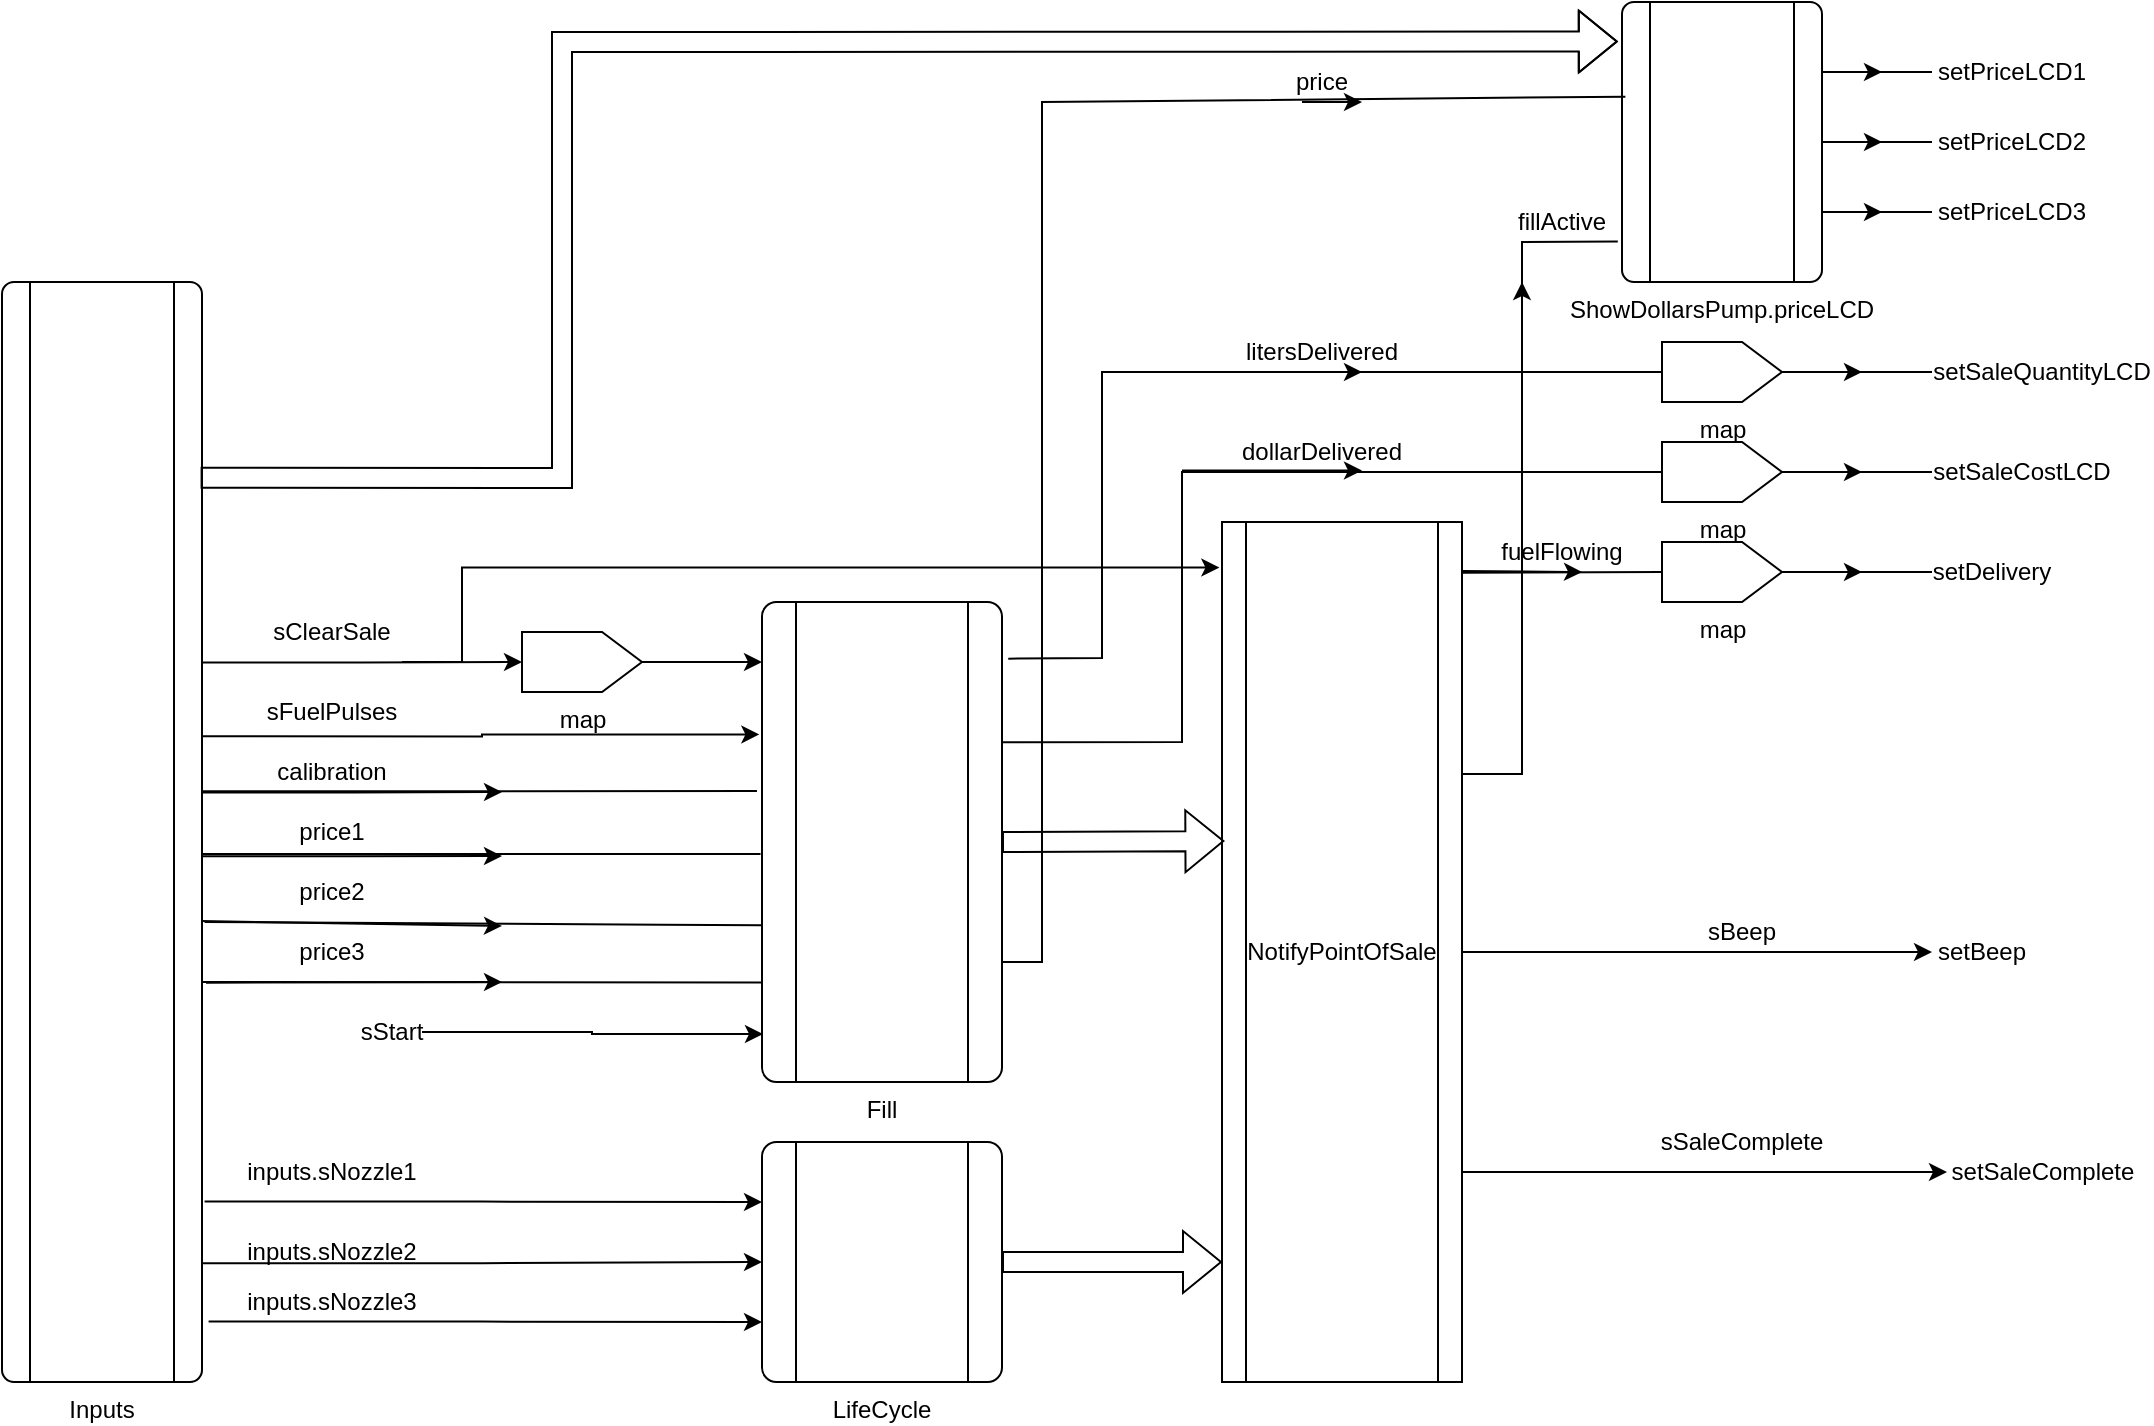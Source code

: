 <mxfile version="24.2.3" type="github">
  <diagram name="ページ1" id="zyaqjzO2vB091Qvb2U0g">
    <mxGraphModel dx="1134" dy="1806" grid="1" gridSize="10" guides="1" tooltips="1" connect="1" arrows="1" fold="1" page="1" pageScale="1" pageWidth="827" pageHeight="1169" math="0" shadow="0">
      <root>
        <mxCell id="0" />
        <mxCell id="1" parent="0" />
        <mxCell id="x2XnxNrp0TIbco7YVAFj-2" value="Fill" style="verticalLabelPosition=bottom;verticalAlign=top;html=1;shape=process;whiteSpace=wrap;rounded=1;size=0.14;arcSize=6;" parent="1" vertex="1">
          <mxGeometry x="420" y="220" width="120" height="240" as="geometry" />
        </mxCell>
        <mxCell id="x2XnxNrp0TIbco7YVAFj-70" style="edgeStyle=orthogonalEdgeStyle;rounded=0;orthogonalLoop=1;jettySize=auto;html=1;exitX=1;exitY=0.5;exitDx=0;exitDy=0;" parent="1" source="x2XnxNrp0TIbco7YVAFj-3" target="x2XnxNrp0TIbco7YVAFj-49" edge="1">
          <mxGeometry relative="1" as="geometry" />
        </mxCell>
        <mxCell id="x2XnxNrp0TIbco7YVAFj-73" style="edgeStyle=orthogonalEdgeStyle;rounded=0;orthogonalLoop=1;jettySize=auto;html=1;exitX=1;exitY=0.75;exitDx=0;exitDy=0;entryX=0;entryY=0.5;entryDx=0;entryDy=0;" parent="1" source="x2XnxNrp0TIbco7YVAFj-3" target="x2XnxNrp0TIbco7YVAFj-50" edge="1">
          <mxGeometry relative="1" as="geometry">
            <Array as="points">
              <mxPoint x="770" y="505" />
            </Array>
          </mxGeometry>
        </mxCell>
        <mxCell id="x2XnxNrp0TIbco7YVAFj-3" value="NotifyPointOfSale" style="shape=process;whiteSpace=wrap;html=1;backgroundOutline=1;" parent="1" vertex="1">
          <mxGeometry x="650" y="180" width="120" height="430" as="geometry" />
        </mxCell>
        <mxCell id="x2XnxNrp0TIbco7YVAFj-9" style="edgeStyle=orthogonalEdgeStyle;rounded=0;orthogonalLoop=1;jettySize=auto;html=1;exitX=1.003;exitY=0.346;exitDx=0;exitDy=0;exitPerimeter=0;" parent="1" source="x2XnxNrp0TIbco7YVAFj-76" target="x2XnxNrp0TIbco7YVAFj-8" edge="1">
          <mxGeometry relative="1" as="geometry" />
        </mxCell>
        <mxCell id="x2XnxNrp0TIbco7YVAFj-41" style="edgeStyle=orthogonalEdgeStyle;rounded=0;orthogonalLoop=1;jettySize=auto;html=1;exitX=1;exitY=0.5;exitDx=0;exitDy=0;entryX=-0.011;entryY=0.053;entryDx=0;entryDy=0;entryPerimeter=0;" parent="1" target="x2XnxNrp0TIbco7YVAFj-3" edge="1">
          <mxGeometry relative="1" as="geometry">
            <mxPoint x="270" y="40" as="targetPoint" />
            <mxPoint x="240" y="250.0" as="sourcePoint" />
            <Array as="points">
              <mxPoint x="270" y="250" />
              <mxPoint x="270" y="203" />
            </Array>
          </mxGeometry>
        </mxCell>
        <mxCell id="x2XnxNrp0TIbco7YVAFj-4" value="sClearSale" style="text;html=1;align=center;verticalAlign=middle;whiteSpace=wrap;rounded=0;" parent="1" vertex="1">
          <mxGeometry x="155" y="220" width="100" height="30" as="geometry" />
        </mxCell>
        <mxCell id="x2XnxNrp0TIbco7YVAFj-10" style="edgeStyle=orthogonalEdgeStyle;rounded=0;orthogonalLoop=1;jettySize=auto;html=1;exitX=0.5;exitY=1;exitDx=0;exitDy=0;" parent="1" source="x2XnxNrp0TIbco7YVAFj-8" edge="1">
          <mxGeometry relative="1" as="geometry">
            <mxPoint x="420" y="250" as="targetPoint" />
          </mxGeometry>
        </mxCell>
        <mxCell id="x2XnxNrp0TIbco7YVAFj-8" value="map" style="verticalLabelPosition=bottom;verticalAlign=top;html=1;shape=offPageConnector;rounded=0;size=0.333;direction=north;" parent="1" vertex="1">
          <mxGeometry x="300" y="235" width="60" height="30" as="geometry" />
        </mxCell>
        <mxCell id="x2XnxNrp0TIbco7YVAFj-11" value="sFuelPulses" style="text;html=1;align=center;verticalAlign=middle;whiteSpace=wrap;rounded=0;" parent="1" vertex="1">
          <mxGeometry x="155" y="260" width="100" height="30" as="geometry" />
        </mxCell>
        <mxCell id="x2XnxNrp0TIbco7YVAFj-20" style="edgeStyle=orthogonalEdgeStyle;rounded=0;orthogonalLoop=1;jettySize=auto;html=1;exitX=1;exitY=0.464;exitDx=0;exitDy=0;exitPerimeter=0;" parent="1" source="x2XnxNrp0TIbco7YVAFj-76" edge="1">
          <mxGeometry relative="1" as="geometry">
            <mxPoint x="290" y="315" as="targetPoint" />
          </mxGeometry>
        </mxCell>
        <mxCell id="x2XnxNrp0TIbco7YVAFj-12" value="calibration" style="text;html=1;align=center;verticalAlign=middle;whiteSpace=wrap;rounded=0;" parent="1" vertex="1">
          <mxGeometry x="160" y="290" width="90" height="30" as="geometry" />
        </mxCell>
        <mxCell id="x2XnxNrp0TIbco7YVAFj-21" style="edgeStyle=orthogonalEdgeStyle;rounded=0;orthogonalLoop=1;jettySize=auto;html=1;exitX=1.003;exitY=0.522;exitDx=0;exitDy=0;exitPerimeter=0;" parent="1" source="x2XnxNrp0TIbco7YVAFj-76" edge="1">
          <mxGeometry relative="1" as="geometry">
            <mxPoint x="290" y="347" as="targetPoint" />
          </mxGeometry>
        </mxCell>
        <mxCell id="x2XnxNrp0TIbco7YVAFj-14" value="price1" style="text;html=1;align=center;verticalAlign=middle;whiteSpace=wrap;rounded=0;" parent="1" vertex="1">
          <mxGeometry x="175" y="320" width="60" height="30" as="geometry" />
        </mxCell>
        <mxCell id="x2XnxNrp0TIbco7YVAFj-15" value="price2" style="text;html=1;align=center;verticalAlign=middle;whiteSpace=wrap;rounded=0;" parent="1" vertex="1">
          <mxGeometry x="175" y="350" width="60" height="30" as="geometry" />
        </mxCell>
        <mxCell id="x2XnxNrp0TIbco7YVAFj-16" value="price3" style="text;html=1;align=center;verticalAlign=middle;whiteSpace=wrap;rounded=0;" parent="1" vertex="1">
          <mxGeometry x="175" y="380" width="60" height="30" as="geometry" />
        </mxCell>
        <mxCell id="x2XnxNrp0TIbco7YVAFj-24" style="edgeStyle=orthogonalEdgeStyle;rounded=0;orthogonalLoop=1;jettySize=auto;html=1;entryX=0.004;entryY=0.9;entryDx=0;entryDy=0;entryPerimeter=0;" parent="1" source="x2XnxNrp0TIbco7YVAFj-17" target="x2XnxNrp0TIbco7YVAFj-2" edge="1">
          <mxGeometry relative="1" as="geometry">
            <mxPoint x="400.0" y="435" as="targetPoint" />
          </mxGeometry>
        </mxCell>
        <mxCell id="x2XnxNrp0TIbco7YVAFj-17" value="sStart" style="text;html=1;align=center;verticalAlign=middle;whiteSpace=wrap;rounded=0;" parent="1" vertex="1">
          <mxGeometry x="220" y="420" width="30" height="30" as="geometry" />
        </mxCell>
        <mxCell id="x2XnxNrp0TIbco7YVAFj-18" style="edgeStyle=orthogonalEdgeStyle;rounded=0;orthogonalLoop=1;jettySize=auto;html=1;exitX=0.5;exitY=1;exitDx=0;exitDy=0;" parent="1" source="x2XnxNrp0TIbco7YVAFj-2" target="x2XnxNrp0TIbco7YVAFj-2" edge="1">
          <mxGeometry relative="1" as="geometry" />
        </mxCell>
        <mxCell id="x2XnxNrp0TIbco7YVAFj-19" style="edgeStyle=orthogonalEdgeStyle;rounded=0;orthogonalLoop=1;jettySize=auto;html=1;exitX=0.995;exitY=0.413;exitDx=0;exitDy=0;entryX=-0.011;entryY=0.276;entryDx=0;entryDy=0;entryPerimeter=0;exitPerimeter=0;" parent="1" source="x2XnxNrp0TIbco7YVAFj-76" target="x2XnxNrp0TIbco7YVAFj-2" edge="1">
          <mxGeometry relative="1" as="geometry">
            <mxPoint x="420" y="285" as="targetPoint" />
          </mxGeometry>
        </mxCell>
        <mxCell id="x2XnxNrp0TIbco7YVAFj-25" value="" style="endArrow=none;html=1;rounded=0;exitX=-0.021;exitY=0.394;exitDx=0;exitDy=0;exitPerimeter=0;entryX=1;entryY=0.463;entryDx=0;entryDy=0;entryPerimeter=0;" parent="1" source="x2XnxNrp0TIbco7YVAFj-2" target="x2XnxNrp0TIbco7YVAFj-76" edge="1">
          <mxGeometry width="50" height="50" relative="1" as="geometry">
            <mxPoint x="280" y="370" as="sourcePoint" />
            <mxPoint x="330" y="316" as="targetPoint" />
          </mxGeometry>
        </mxCell>
        <mxCell id="x2XnxNrp0TIbco7YVAFj-26" value="" style="endArrow=none;html=1;rounded=0;exitX=0.995;exitY=0.52;exitDx=0;exitDy=0;entryX=-0.006;entryY=0.525;entryDx=0;entryDy=0;entryPerimeter=0;exitPerimeter=0;" parent="1" source="x2XnxNrp0TIbco7YVAFj-76" target="x2XnxNrp0TIbco7YVAFj-2" edge="1">
          <mxGeometry width="50" height="50" relative="1" as="geometry">
            <mxPoint x="280" y="370" as="sourcePoint" />
            <mxPoint x="330" y="320" as="targetPoint" />
          </mxGeometry>
        </mxCell>
        <mxCell id="x2XnxNrp0TIbco7YVAFj-27" value="" style="endArrow=none;html=1;rounded=0;exitX=1.012;exitY=0.572;exitDx=0;exitDy=0;entryX=-0.001;entryY=0.651;entryDx=0;entryDy=0;entryPerimeter=0;exitPerimeter=0;" parent="1" edge="1">
          <mxGeometry width="50" height="50" relative="1" as="geometry">
            <mxPoint x="141.32" y="380" as="sourcePoint" />
            <mxPoint x="420.0" y="381.64" as="targetPoint" />
            <Array as="points">
              <mxPoint x="370.12" y="381.4" />
            </Array>
          </mxGeometry>
        </mxCell>
        <mxCell id="x2XnxNrp0TIbco7YVAFj-28" value="" style="endArrow=none;html=1;rounded=0;exitX=1;exitY=0.63;exitDx=0;exitDy=0;entryX=-0.001;entryY=0.778;entryDx=0;entryDy=0;entryPerimeter=0;exitPerimeter=0;" parent="1" edge="1">
          <mxGeometry width="50" height="50" relative="1" as="geometry">
            <mxPoint x="140" y="410" as="sourcePoint" />
            <mxPoint x="419.88" y="410.22" as="targetPoint" />
            <Array as="points" />
          </mxGeometry>
        </mxCell>
        <mxCell id="x2XnxNrp0TIbco7YVAFj-29" value="LifeCycle" style="verticalLabelPosition=bottom;verticalAlign=top;html=1;shape=process;whiteSpace=wrap;rounded=1;size=0.14;arcSize=6;" parent="1" vertex="1">
          <mxGeometry x="420" y="490" width="120" height="120" as="geometry" />
        </mxCell>
        <mxCell id="x2XnxNrp0TIbco7YVAFj-33" style="edgeStyle=orthogonalEdgeStyle;rounded=0;orthogonalLoop=1;jettySize=auto;html=1;entryX=0;entryY=0.25;entryDx=0;entryDy=0;exitX=1.013;exitY=0.836;exitDx=0;exitDy=0;exitPerimeter=0;" parent="1" source="x2XnxNrp0TIbco7YVAFj-76" target="x2XnxNrp0TIbco7YVAFj-29" edge="1">
          <mxGeometry relative="1" as="geometry" />
        </mxCell>
        <mxCell id="x2XnxNrp0TIbco7YVAFj-30" value="inputs.sNozzle1" style="text;html=1;align=center;verticalAlign=middle;whiteSpace=wrap;rounded=0;" parent="1" vertex="1">
          <mxGeometry x="160" y="490" width="90" height="30" as="geometry" />
        </mxCell>
        <mxCell id="x2XnxNrp0TIbco7YVAFj-34" style="edgeStyle=orthogonalEdgeStyle;rounded=0;orthogonalLoop=1;jettySize=auto;html=1;exitX=1;exitY=0.892;exitDx=0;exitDy=0;exitPerimeter=0;" parent="1" source="x2XnxNrp0TIbco7YVAFj-76" target="x2XnxNrp0TIbco7YVAFj-29" edge="1">
          <mxGeometry relative="1" as="geometry" />
        </mxCell>
        <mxCell id="x2XnxNrp0TIbco7YVAFj-31" value="inputs.sNozzle2" style="text;html=1;align=center;verticalAlign=middle;whiteSpace=wrap;rounded=0;" parent="1" vertex="1">
          <mxGeometry x="160" y="530" width="90" height="30" as="geometry" />
        </mxCell>
        <mxCell id="x2XnxNrp0TIbco7YVAFj-35" style="edgeStyle=orthogonalEdgeStyle;rounded=0;orthogonalLoop=1;jettySize=auto;html=1;exitX=1.033;exitY=0.945;exitDx=0;exitDy=0;entryX=0;entryY=0.75;entryDx=0;entryDy=0;exitPerimeter=0;" parent="1" source="x2XnxNrp0TIbco7YVAFj-76" target="x2XnxNrp0TIbco7YVAFj-29" edge="1">
          <mxGeometry relative="1" as="geometry" />
        </mxCell>
        <mxCell id="x2XnxNrp0TIbco7YVAFj-32" value="inputs.sNozzle3" style="text;html=1;align=center;verticalAlign=middle;whiteSpace=wrap;rounded=0;" parent="1" vertex="1">
          <mxGeometry x="160" y="555" width="90" height="30" as="geometry" />
        </mxCell>
        <mxCell id="x2XnxNrp0TIbco7YVAFj-36" value="" style="shape=flexArrow;endArrow=classic;html=1;rounded=0;exitX=1;exitY=0.5;exitDx=0;exitDy=0;" parent="1" source="x2XnxNrp0TIbco7YVAFj-29" edge="1">
          <mxGeometry width="50" height="50" relative="1" as="geometry">
            <mxPoint x="520" y="450" as="sourcePoint" />
            <mxPoint x="650" y="550" as="targetPoint" />
          </mxGeometry>
        </mxCell>
        <mxCell id="x2XnxNrp0TIbco7YVAFj-37" value="" style="shape=flexArrow;endArrow=classic;html=1;rounded=0;exitX=1;exitY=0.5;exitDx=0;exitDy=0;entryX=0.01;entryY=0.371;entryDx=0;entryDy=0;entryPerimeter=0;" parent="1" source="x2XnxNrp0TIbco7YVAFj-2" target="x2XnxNrp0TIbco7YVAFj-3" edge="1">
          <mxGeometry width="50" height="50" relative="1" as="geometry">
            <mxPoint x="520" y="450" as="sourcePoint" />
            <mxPoint x="570" y="400" as="targetPoint" />
          </mxGeometry>
        </mxCell>
        <mxCell id="x2XnxNrp0TIbco7YVAFj-42" value="setDelivery" style="text;html=1;align=center;verticalAlign=middle;whiteSpace=wrap;rounded=0;" parent="1" vertex="1">
          <mxGeometry x="1005" y="190" width="60" height="30" as="geometry" />
        </mxCell>
        <mxCell id="x2XnxNrp0TIbco7YVAFj-43" value="setSaleCostLCD" style="text;html=1;align=center;verticalAlign=middle;whiteSpace=wrap;rounded=0;" parent="1" vertex="1">
          <mxGeometry x="1005" y="140" width="90" height="30" as="geometry" />
        </mxCell>
        <mxCell id="x2XnxNrp0TIbco7YVAFj-44" value="setSaleQuantityLCD" style="text;html=1;align=center;verticalAlign=middle;whiteSpace=wrap;rounded=0;" parent="1" vertex="1">
          <mxGeometry x="1005" y="90" width="110" height="30" as="geometry" />
        </mxCell>
        <mxCell id="x2XnxNrp0TIbco7YVAFj-46" value="setPriceLCD1" style="text;html=1;align=center;verticalAlign=middle;whiteSpace=wrap;rounded=0;" parent="1" vertex="1">
          <mxGeometry x="1005" y="-60" width="80" height="30" as="geometry" />
        </mxCell>
        <mxCell id="x2XnxNrp0TIbco7YVAFj-47" value="setPriceLCD2" style="text;html=1;align=center;verticalAlign=middle;whiteSpace=wrap;rounded=0;" parent="1" vertex="1">
          <mxGeometry x="1005" y="-25" width="80" height="30" as="geometry" />
        </mxCell>
        <mxCell id="x2XnxNrp0TIbco7YVAFj-48" value="setPriceLCD3" style="text;html=1;align=center;verticalAlign=middle;whiteSpace=wrap;rounded=0;" parent="1" vertex="1">
          <mxGeometry x="1005" y="10" width="80" height="30" as="geometry" />
        </mxCell>
        <mxCell id="x2XnxNrp0TIbco7YVAFj-49" value="setBeep" style="text;html=1;align=center;verticalAlign=middle;whiteSpace=wrap;rounded=0;" parent="1" vertex="1">
          <mxGeometry x="1005" y="380" width="50" height="30" as="geometry" />
        </mxCell>
        <mxCell id="x2XnxNrp0TIbco7YVAFj-50" value="setSaleComplete" style="text;html=1;align=center;verticalAlign=middle;whiteSpace=wrap;rounded=0;" parent="1" vertex="1">
          <mxGeometry x="1012.5" y="490" width="95" height="30" as="geometry" />
        </mxCell>
        <mxCell id="x2XnxNrp0TIbco7YVAFj-52" value="ShowDollarsPump.priceLCD" style="verticalLabelPosition=bottom;verticalAlign=top;html=1;shape=process;whiteSpace=wrap;rounded=1;size=0.14;arcSize=6;" parent="1" vertex="1">
          <mxGeometry x="850" y="-80" width="100" height="140" as="geometry" />
        </mxCell>
        <mxCell id="x2XnxNrp0TIbco7YVAFj-55" style="edgeStyle=orthogonalEdgeStyle;rounded=0;orthogonalLoop=1;jettySize=auto;html=1;" parent="1" source="x2XnxNrp0TIbco7YVAFj-54" edge="1">
          <mxGeometry relative="1" as="geometry">
            <mxPoint x="970" y="205.0" as="targetPoint" />
          </mxGeometry>
        </mxCell>
        <mxCell id="x2XnxNrp0TIbco7YVAFj-54" value="map" style="verticalLabelPosition=bottom;verticalAlign=top;html=1;shape=offPageConnector;rounded=0;size=0.333;direction=north;" parent="1" vertex="1">
          <mxGeometry x="870" y="190" width="60" height="30" as="geometry" />
        </mxCell>
        <mxCell id="x2XnxNrp0TIbco7YVAFj-56" value="" style="endArrow=none;html=1;rounded=0;entryX=0.5;entryY=1;entryDx=0;entryDy=0;exitX=0;exitY=0.5;exitDx=0;exitDy=0;" parent="1" source="x2XnxNrp0TIbco7YVAFj-42" target="x2XnxNrp0TIbco7YVAFj-54" edge="1">
          <mxGeometry width="50" height="50" relative="1" as="geometry">
            <mxPoint x="690" y="400" as="sourcePoint" />
            <mxPoint x="740" y="350" as="targetPoint" />
          </mxGeometry>
        </mxCell>
        <mxCell id="x2XnxNrp0TIbco7YVAFj-57" value="" style="endArrow=none;html=1;rounded=0;entryX=0.5;entryY=0;entryDx=0;entryDy=0;exitX=0.996;exitY=0.059;exitDx=0;exitDy=0;exitPerimeter=0;" parent="1" source="x2XnxNrp0TIbco7YVAFj-3" target="x2XnxNrp0TIbco7YVAFj-54" edge="1">
          <mxGeometry width="50" height="50" relative="1" as="geometry">
            <mxPoint x="690" y="400" as="sourcePoint" />
            <mxPoint x="740" y="350" as="targetPoint" />
          </mxGeometry>
        </mxCell>
        <mxCell id="x2XnxNrp0TIbco7YVAFj-58" value="" style="endArrow=classic;html=1;rounded=0;exitX=0.996;exitY=0.057;exitDx=0;exitDy=0;exitPerimeter=0;" parent="1" source="x2XnxNrp0TIbco7YVAFj-3" edge="1">
          <mxGeometry width="50" height="50" relative="1" as="geometry">
            <mxPoint x="690" y="400" as="sourcePoint" />
            <mxPoint x="830" y="205" as="targetPoint" />
          </mxGeometry>
        </mxCell>
        <mxCell id="x2XnxNrp0TIbco7YVAFj-59" value="fuelFlowing" style="text;html=1;align=center;verticalAlign=middle;whiteSpace=wrap;rounded=0;" parent="1" vertex="1">
          <mxGeometry x="790" y="180" width="60" height="30" as="geometry" />
        </mxCell>
        <mxCell id="x2XnxNrp0TIbco7YVAFj-61" style="edgeStyle=orthogonalEdgeStyle;rounded=0;orthogonalLoop=1;jettySize=auto;html=1;exitX=0.5;exitY=1;exitDx=0;exitDy=0;" parent="1" source="x2XnxNrp0TIbco7YVAFj-60" edge="1">
          <mxGeometry relative="1" as="geometry">
            <mxPoint x="970" y="155" as="targetPoint" />
          </mxGeometry>
        </mxCell>
        <mxCell id="x2XnxNrp0TIbco7YVAFj-60" value="map" style="verticalLabelPosition=bottom;verticalAlign=top;html=1;shape=offPageConnector;rounded=0;size=0.333;direction=north;" parent="1" vertex="1">
          <mxGeometry x="870" y="140" width="60" height="30" as="geometry" />
        </mxCell>
        <mxCell id="x2XnxNrp0TIbco7YVAFj-62" value="" style="endArrow=none;html=1;rounded=0;entryX=0.5;entryY=1;entryDx=0;entryDy=0;exitX=0;exitY=0.5;exitDx=0;exitDy=0;" parent="1" source="x2XnxNrp0TIbco7YVAFj-43" target="x2XnxNrp0TIbco7YVAFj-60" edge="1">
          <mxGeometry width="50" height="50" relative="1" as="geometry">
            <mxPoint x="690" y="400" as="sourcePoint" />
            <mxPoint x="740" y="350" as="targetPoint" />
          </mxGeometry>
        </mxCell>
        <mxCell id="x2XnxNrp0TIbco7YVAFj-65" value="map" style="verticalLabelPosition=bottom;verticalAlign=top;html=1;shape=offPageConnector;rounded=0;size=0.333;direction=north;" parent="1" vertex="1">
          <mxGeometry x="870" y="90" width="60" height="30" as="geometry" />
        </mxCell>
        <mxCell id="x2XnxNrp0TIbco7YVAFj-67" value="" style="endArrow=none;html=1;rounded=0;exitX=0;exitY=0.5;exitDx=0;exitDy=0;entryX=0.5;entryY=1;entryDx=0;entryDy=0;" parent="1" source="x2XnxNrp0TIbco7YVAFj-44" edge="1" target="x2XnxNrp0TIbco7YVAFj-65">
          <mxGeometry width="50" height="50" relative="1" as="geometry">
            <mxPoint x="690" y="400" as="sourcePoint" />
            <mxPoint x="930" y="315" as="targetPoint" />
          </mxGeometry>
        </mxCell>
        <mxCell id="x2XnxNrp0TIbco7YVAFj-68" value="" style="endArrow=classic;html=1;rounded=0;exitX=0.5;exitY=1;exitDx=0;exitDy=0;" parent="1" source="x2XnxNrp0TIbco7YVAFj-65" edge="1">
          <mxGeometry width="50" height="50" relative="1" as="geometry">
            <mxPoint x="690" y="400" as="sourcePoint" />
            <mxPoint x="970" y="105" as="targetPoint" />
          </mxGeometry>
        </mxCell>
        <mxCell id="x2XnxNrp0TIbco7YVAFj-71" value="sBeep" style="text;html=1;align=center;verticalAlign=middle;whiteSpace=wrap;rounded=0;" parent="1" vertex="1">
          <mxGeometry x="880" y="370" width="60" height="30" as="geometry" />
        </mxCell>
        <mxCell id="x2XnxNrp0TIbco7YVAFj-74" value="sSaleComplete" style="text;html=1;align=center;verticalAlign=middle;whiteSpace=wrap;rounded=0;" parent="1" vertex="1">
          <mxGeometry x="880" y="475" width="60" height="30" as="geometry" />
        </mxCell>
        <mxCell id="x2XnxNrp0TIbco7YVAFj-76" value="Inputs" style="verticalLabelPosition=bottom;verticalAlign=top;html=1;shape=process;whiteSpace=wrap;rounded=1;size=0.14;arcSize=6;" parent="1" vertex="1">
          <mxGeometry x="40" y="60" width="100" height="550" as="geometry" />
        </mxCell>
        <mxCell id="x2XnxNrp0TIbco7YVAFj-79" value="" style="endArrow=classic;html=1;rounded=0;exitX=0.995;exitY=0.581;exitDx=0;exitDy=0;exitPerimeter=0;" parent="1" source="x2XnxNrp0TIbco7YVAFj-76" edge="1">
          <mxGeometry width="50" height="50" relative="1" as="geometry">
            <mxPoint x="400" y="320" as="sourcePoint" />
            <mxPoint x="290" y="382" as="targetPoint" />
          </mxGeometry>
        </mxCell>
        <mxCell id="x2XnxNrp0TIbco7YVAFj-80" value="" style="endArrow=classic;html=1;rounded=0;exitX=1.02;exitY=0.637;exitDx=0;exitDy=0;exitPerimeter=0;" parent="1" source="x2XnxNrp0TIbco7YVAFj-76" edge="1">
          <mxGeometry width="50" height="50" relative="1" as="geometry">
            <mxPoint x="400" y="320" as="sourcePoint" />
            <mxPoint x="290" y="410" as="targetPoint" />
          </mxGeometry>
        </mxCell>
        <mxCell id="dYci6DIgXe4qr8YUqBWk-3" value="" style="endArrow=classic;html=1;rounded=0;exitX=1.026;exitY=0.118;exitDx=0;exitDy=0;exitPerimeter=0;" edge="1" parent="1" source="x2XnxNrp0TIbco7YVAFj-2">
          <mxGeometry width="50" height="50" relative="1" as="geometry">
            <mxPoint x="580" y="105" as="sourcePoint" />
            <mxPoint x="720" y="105" as="targetPoint" />
            <Array as="points">
              <mxPoint x="590" y="248" />
              <mxPoint x="590" y="105" />
            </Array>
          </mxGeometry>
        </mxCell>
        <mxCell id="dYci6DIgXe4qr8YUqBWk-4" value="" style="endArrow=none;html=1;rounded=0;entryX=0.5;entryY=0;entryDx=0;entryDy=0;" edge="1" parent="1" target="x2XnxNrp0TIbco7YVAFj-65">
          <mxGeometry width="50" height="50" relative="1" as="geometry">
            <mxPoint x="700" y="105" as="sourcePoint" />
            <mxPoint x="600" y="140" as="targetPoint" />
          </mxGeometry>
        </mxCell>
        <mxCell id="dYci6DIgXe4qr8YUqBWk-5" value="" style="endArrow=none;html=1;rounded=0;entryX=0.5;entryY=0;entryDx=0;entryDy=0;exitX=1;exitY=0.292;exitDx=0;exitDy=0;exitPerimeter=0;" edge="1" parent="1" source="x2XnxNrp0TIbco7YVAFj-2" target="x2XnxNrp0TIbco7YVAFj-60">
          <mxGeometry width="50" height="50" relative="1" as="geometry">
            <mxPoint x="620" y="155" as="sourcePoint" />
            <mxPoint x="600" y="140" as="targetPoint" />
            <Array as="points">
              <mxPoint x="630" y="290" />
              <mxPoint x="630" y="155" />
            </Array>
          </mxGeometry>
        </mxCell>
        <mxCell id="dYci6DIgXe4qr8YUqBWk-6" value="" style="endArrow=classic;html=1;rounded=0;" edge="1" parent="1">
          <mxGeometry width="50" height="50" relative="1" as="geometry">
            <mxPoint x="630" y="154.29" as="sourcePoint" />
            <mxPoint x="720" y="154.29" as="targetPoint" />
          </mxGeometry>
        </mxCell>
        <mxCell id="dYci6DIgXe4qr8YUqBWk-7" value="dollarDelivered" style="text;html=1;align=center;verticalAlign=middle;whiteSpace=wrap;rounded=0;" vertex="1" parent="1">
          <mxGeometry x="670" y="130" width="60" height="30" as="geometry" />
        </mxCell>
        <mxCell id="dYci6DIgXe4qr8YUqBWk-8" value="litersDelivered" style="text;html=1;align=center;verticalAlign=middle;whiteSpace=wrap;rounded=0;" vertex="1" parent="1">
          <mxGeometry x="670" y="80" width="60" height="30" as="geometry" />
        </mxCell>
        <mxCell id="dYci6DIgXe4qr8YUqBWk-9" value="" style="endArrow=none;html=1;rounded=0;entryX=0.017;entryY=0.338;entryDx=0;entryDy=0;entryPerimeter=0;exitX=1;exitY=0.75;exitDx=0;exitDy=0;" edge="1" parent="1" source="x2XnxNrp0TIbco7YVAFj-2" target="x2XnxNrp0TIbco7YVAFj-52">
          <mxGeometry width="50" height="50" relative="1" as="geometry">
            <mxPoint x="570" y="11" as="sourcePoint" />
            <mxPoint x="600" y="250" as="targetPoint" />
            <Array as="points">
              <mxPoint x="560" y="400" />
              <mxPoint x="560" y="-30" />
            </Array>
          </mxGeometry>
        </mxCell>
        <mxCell id="dYci6DIgXe4qr8YUqBWk-10" value="price" style="text;html=1;align=center;verticalAlign=middle;whiteSpace=wrap;rounded=0;" vertex="1" parent="1">
          <mxGeometry x="670" y="-55" width="60" height="30" as="geometry" />
        </mxCell>
        <mxCell id="dYci6DIgXe4qr8YUqBWk-11" value="" style="endArrow=classic;html=1;rounded=0;" edge="1" parent="1">
          <mxGeometry width="50" height="50" relative="1" as="geometry">
            <mxPoint x="690" y="-30" as="sourcePoint" />
            <mxPoint x="720" y="-30" as="targetPoint" />
            <Array as="points">
              <mxPoint x="710" y="-30" />
            </Array>
          </mxGeometry>
        </mxCell>
        <mxCell id="dYci6DIgXe4qr8YUqBWk-12" value="" style="endArrow=none;html=1;rounded=0;entryX=0;entryY=0.5;entryDx=0;entryDy=0;exitX=1;exitY=0.5;exitDx=0;exitDy=0;" edge="1" parent="1" source="x2XnxNrp0TIbco7YVAFj-52" target="x2XnxNrp0TIbco7YVAFj-47">
          <mxGeometry width="50" height="50" relative="1" as="geometry">
            <mxPoint x="550" y="230" as="sourcePoint" />
            <mxPoint x="600" y="180" as="targetPoint" />
          </mxGeometry>
        </mxCell>
        <mxCell id="dYci6DIgXe4qr8YUqBWk-13" value="" style="endArrow=classic;html=1;rounded=0;exitX=1;exitY=0.5;exitDx=0;exitDy=0;" edge="1" parent="1" source="x2XnxNrp0TIbco7YVAFj-52">
          <mxGeometry width="50" height="50" relative="1" as="geometry">
            <mxPoint x="550" y="230" as="sourcePoint" />
            <mxPoint x="980" y="-10" as="targetPoint" />
          </mxGeometry>
        </mxCell>
        <mxCell id="dYci6DIgXe4qr8YUqBWk-14" value="" style="endArrow=none;html=1;rounded=0;entryX=-0.021;entryY=0.855;entryDx=0;entryDy=0;entryPerimeter=0;" edge="1" parent="1" target="x2XnxNrp0TIbco7YVAFj-52">
          <mxGeometry width="50" height="50" relative="1" as="geometry">
            <mxPoint x="770" y="306" as="sourcePoint" />
            <mxPoint x="600" y="280" as="targetPoint" />
            <Array as="points">
              <mxPoint x="800" y="306" />
              <mxPoint x="800" y="40" />
            </Array>
          </mxGeometry>
        </mxCell>
        <mxCell id="dYci6DIgXe4qr8YUqBWk-15" value="fillActive" style="text;html=1;align=center;verticalAlign=middle;whiteSpace=wrap;rounded=0;" vertex="1" parent="1">
          <mxGeometry x="790" y="20" width="60" height="20" as="geometry" />
        </mxCell>
        <mxCell id="dYci6DIgXe4qr8YUqBWk-16" value="" style="endArrow=classic;html=1;rounded=0;" edge="1" parent="1">
          <mxGeometry width="50" height="50" relative="1" as="geometry">
            <mxPoint x="800" y="90" as="sourcePoint" />
            <mxPoint x="800" y="60" as="targetPoint" />
          </mxGeometry>
        </mxCell>
        <mxCell id="dYci6DIgXe4qr8YUqBWk-17" value="" style="endArrow=none;html=1;rounded=0;entryX=0;entryY=0.5;entryDx=0;entryDy=0;exitX=1;exitY=0.75;exitDx=0;exitDy=0;" edge="1" parent="1" source="x2XnxNrp0TIbco7YVAFj-52" target="x2XnxNrp0TIbco7YVAFj-48">
          <mxGeometry width="50" height="50" relative="1" as="geometry">
            <mxPoint x="550" y="230" as="sourcePoint" />
            <mxPoint x="600" y="180" as="targetPoint" />
          </mxGeometry>
        </mxCell>
        <mxCell id="dYci6DIgXe4qr8YUqBWk-18" value="" style="endArrow=none;html=1;rounded=0;entryX=0;entryY=0.5;entryDx=0;entryDy=0;exitX=1;exitY=0.25;exitDx=0;exitDy=0;" edge="1" parent="1" source="x2XnxNrp0TIbco7YVAFj-52" target="x2XnxNrp0TIbco7YVAFj-46">
          <mxGeometry width="50" height="50" relative="1" as="geometry">
            <mxPoint x="550" y="230" as="sourcePoint" />
            <mxPoint x="600" y="180" as="targetPoint" />
          </mxGeometry>
        </mxCell>
        <mxCell id="dYci6DIgXe4qr8YUqBWk-19" value="" style="endArrow=classic;html=1;rounded=0;exitX=1;exitY=0.75;exitDx=0;exitDy=0;" edge="1" parent="1" source="x2XnxNrp0TIbco7YVAFj-52">
          <mxGeometry width="50" height="50" relative="1" as="geometry">
            <mxPoint x="550" y="230" as="sourcePoint" />
            <mxPoint x="980" y="25" as="targetPoint" />
          </mxGeometry>
        </mxCell>
        <mxCell id="dYci6DIgXe4qr8YUqBWk-20" value="" style="endArrow=classic;html=1;rounded=0;exitX=1;exitY=0.25;exitDx=0;exitDy=0;" edge="1" parent="1" source="x2XnxNrp0TIbco7YVAFj-52">
          <mxGeometry width="50" height="50" relative="1" as="geometry">
            <mxPoint x="550" y="230" as="sourcePoint" />
            <mxPoint x="980" y="-45" as="targetPoint" />
          </mxGeometry>
        </mxCell>
        <mxCell id="dYci6DIgXe4qr8YUqBWk-21" value="" style="shape=flexArrow;endArrow=classic;html=1;rounded=0;exitX=0.993;exitY=0.178;exitDx=0;exitDy=0;exitPerimeter=0;entryX=-0.021;entryY=0.141;entryDx=0;entryDy=0;entryPerimeter=0;" edge="1" parent="1" source="x2XnxNrp0TIbco7YVAFj-76" target="x2XnxNrp0TIbco7YVAFj-52">
          <mxGeometry width="50" height="50" relative="1" as="geometry">
            <mxPoint x="550" y="290" as="sourcePoint" />
            <mxPoint x="600" y="240" as="targetPoint" />
            <Array as="points">
              <mxPoint x="320" y="158" />
              <mxPoint x="320" y="-60" />
            </Array>
          </mxGeometry>
        </mxCell>
      </root>
    </mxGraphModel>
  </diagram>
</mxfile>
